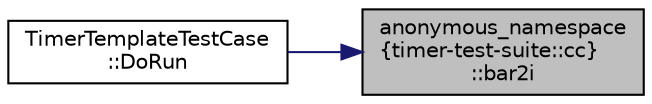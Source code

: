digraph "anonymous_namespace{timer-test-suite::cc}::bar2i"
{
 // LATEX_PDF_SIZE
  edge [fontname="Helvetica",fontsize="10",labelfontname="Helvetica",labelfontsize="10"];
  node [fontname="Helvetica",fontsize="10",shape=record];
  rankdir="RL";
  Node1 [label="anonymous_namespace\l\{timer-test-suite::cc\}\l::bar2i",height=0.2,width=0.4,color="black", fillcolor="grey75", style="filled", fontcolor="black",tooltip=" "];
  Node1 -> Node2 [dir="back",color="midnightblue",fontsize="10",style="solid",fontname="Helvetica"];
  Node2 [label="TimerTemplateTestCase\l::DoRun",height=0.2,width=0.4,color="black", fillcolor="white", style="filled",URL="$class_timer_template_test_case.html#a2fc717705ab61437ce7d36ced979a9d7",tooltip="Implementation to actually run this TestCase."];
}
